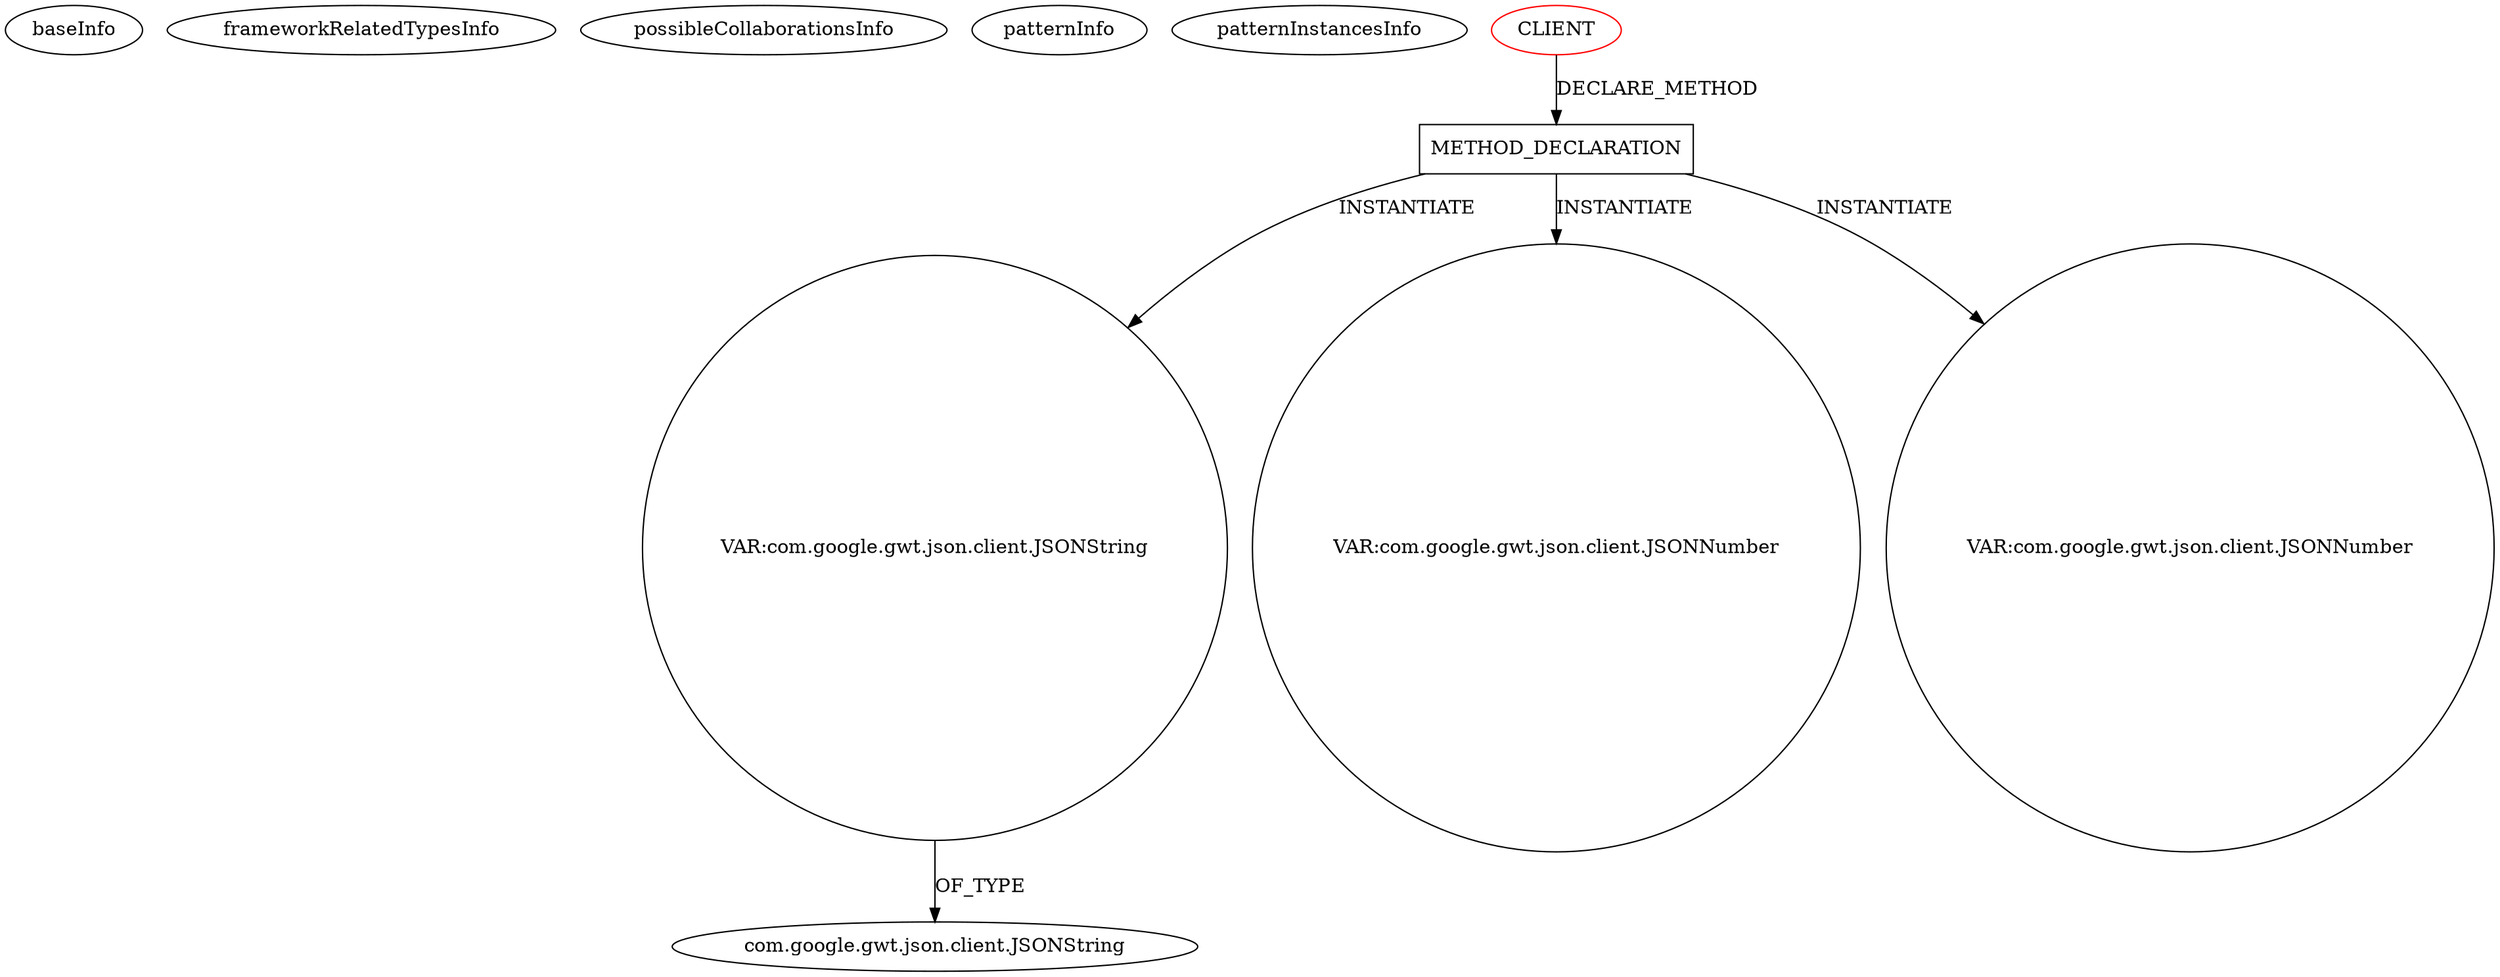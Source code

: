 digraph {
baseInfo[graphId=1704,category="pattern",isAnonymous=false,possibleRelation=false]
frameworkRelatedTypesInfo[]
possibleCollaborationsInfo[]
patternInfo[frequency=2.0,patternRootClient=0]
patternInstancesInfo[0="rwl-GoogleMapWidget~/rwl-GoogleMapWidget/GoogleMapWidget-master/src/main/java/org/vaadin/hezamu/googlemapwidget/widgetset/client/ui/VGoogleMap.java~MarkerRetrieveCommand~4442",1="daonb-obudget~/daonb-obudget/obudget-master/src/client/src/org/obudget/client/Application.java~Application~1154"]
43[label="com.google.gwt.json.client.JSONString",vertexType="FRAMEWORK_CLASS_TYPE",isFrameworkType=false]
41[label="VAR:com.google.gwt.json.client.JSONString",vertexType="VARIABLE_EXPRESION",isFrameworkType=false,shape=circle]
23[label="METHOD_DECLARATION",vertexType="CLIENT_METHOD_DECLARATION",isFrameworkType=false,shape=box]
0[label="CLIENT",vertexType="ROOT_CLIENT_CLASS_DECLARATION",isFrameworkType=false,color=red]
129[label="VAR:com.google.gwt.json.client.JSONNumber",vertexType="VARIABLE_EXPRESION",isFrameworkType=false,shape=circle]
138[label="VAR:com.google.gwt.json.client.JSONNumber",vertexType="VARIABLE_EXPRESION",isFrameworkType=false,shape=circle]
23->138[label="INSTANTIATE"]
41->43[label="OF_TYPE"]
0->23[label="DECLARE_METHOD"]
23->41[label="INSTANTIATE"]
23->129[label="INSTANTIATE"]
}
